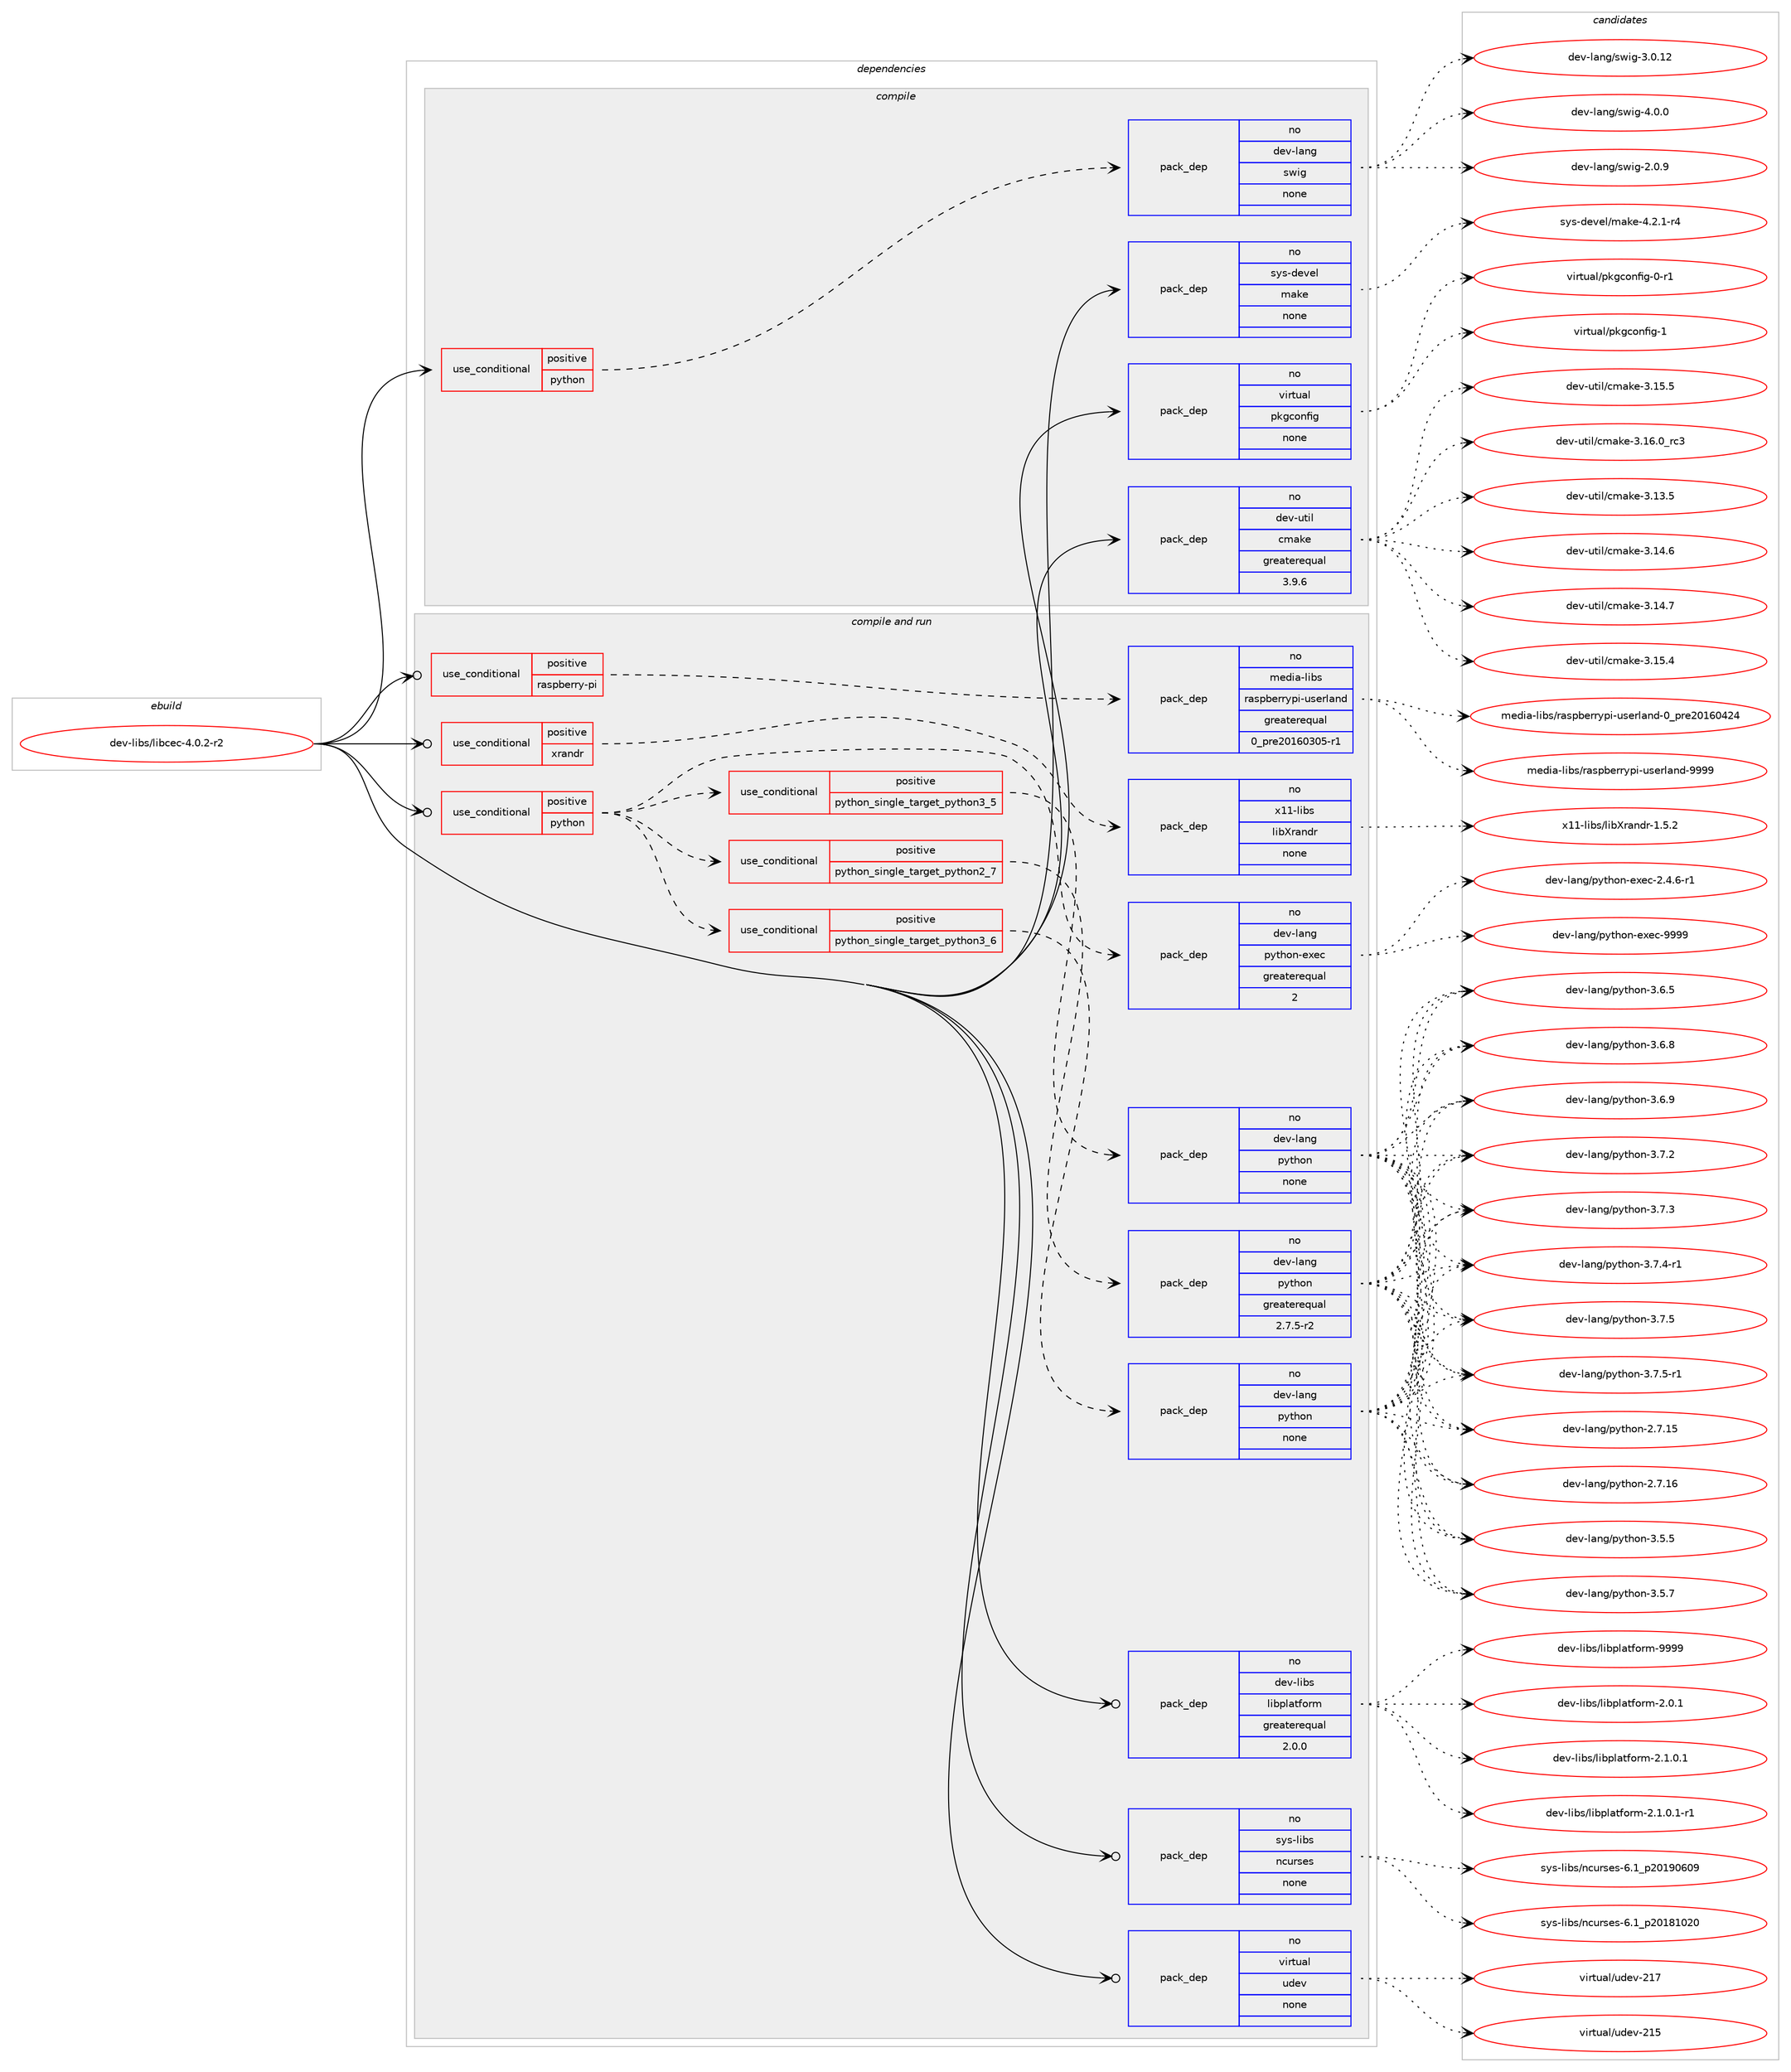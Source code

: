 digraph prolog {

# *************
# Graph options
# *************

newrank=true;
concentrate=true;
compound=true;
graph [rankdir=LR,fontname=Helvetica,fontsize=10,ranksep=1.5];#, ranksep=2.5, nodesep=0.2];
edge  [arrowhead=vee];
node  [fontname=Helvetica,fontsize=10];

# **********
# The ebuild
# **********

subgraph cluster_leftcol {
color=gray;
rank=same;
label=<<i>ebuild</i>>;
id [label="dev-libs/libcec-4.0.2-r2", color=red, width=4, href="../dev-libs/libcec-4.0.2-r2.svg"];
}

# ****************
# The dependencies
# ****************

subgraph cluster_midcol {
color=gray;
label=<<i>dependencies</i>>;
subgraph cluster_compile {
fillcolor="#eeeeee";
style=filled;
label=<<i>compile</i>>;
subgraph cond131596 {
dependency564949 [label=<<TABLE BORDER="0" CELLBORDER="1" CELLSPACING="0" CELLPADDING="4"><TR><TD ROWSPAN="3" CELLPADDING="10">use_conditional</TD></TR><TR><TD>positive</TD></TR><TR><TD>python</TD></TR></TABLE>>, shape=none, color=red];
subgraph pack421912 {
dependency564950 [label=<<TABLE BORDER="0" CELLBORDER="1" CELLSPACING="0" CELLPADDING="4" WIDTH="220"><TR><TD ROWSPAN="6" CELLPADDING="30">pack_dep</TD></TR><TR><TD WIDTH="110">no</TD></TR><TR><TD>dev-lang</TD></TR><TR><TD>swig</TD></TR><TR><TD>none</TD></TR><TR><TD></TD></TR></TABLE>>, shape=none, color=blue];
}
dependency564949:e -> dependency564950:w [weight=20,style="dashed",arrowhead="vee"];
}
id:e -> dependency564949:w [weight=20,style="solid",arrowhead="vee"];
subgraph pack421913 {
dependency564951 [label=<<TABLE BORDER="0" CELLBORDER="1" CELLSPACING="0" CELLPADDING="4" WIDTH="220"><TR><TD ROWSPAN="6" CELLPADDING="30">pack_dep</TD></TR><TR><TD WIDTH="110">no</TD></TR><TR><TD>dev-util</TD></TR><TR><TD>cmake</TD></TR><TR><TD>greaterequal</TD></TR><TR><TD>3.9.6</TD></TR></TABLE>>, shape=none, color=blue];
}
id:e -> dependency564951:w [weight=20,style="solid",arrowhead="vee"];
subgraph pack421914 {
dependency564952 [label=<<TABLE BORDER="0" CELLBORDER="1" CELLSPACING="0" CELLPADDING="4" WIDTH="220"><TR><TD ROWSPAN="6" CELLPADDING="30">pack_dep</TD></TR><TR><TD WIDTH="110">no</TD></TR><TR><TD>sys-devel</TD></TR><TR><TD>make</TD></TR><TR><TD>none</TD></TR><TR><TD></TD></TR></TABLE>>, shape=none, color=blue];
}
id:e -> dependency564952:w [weight=20,style="solid",arrowhead="vee"];
subgraph pack421915 {
dependency564953 [label=<<TABLE BORDER="0" CELLBORDER="1" CELLSPACING="0" CELLPADDING="4" WIDTH="220"><TR><TD ROWSPAN="6" CELLPADDING="30">pack_dep</TD></TR><TR><TD WIDTH="110">no</TD></TR><TR><TD>virtual</TD></TR><TR><TD>pkgconfig</TD></TR><TR><TD>none</TD></TR><TR><TD></TD></TR></TABLE>>, shape=none, color=blue];
}
id:e -> dependency564953:w [weight=20,style="solid",arrowhead="vee"];
}
subgraph cluster_compileandrun {
fillcolor="#eeeeee";
style=filled;
label=<<i>compile and run</i>>;
subgraph cond131597 {
dependency564954 [label=<<TABLE BORDER="0" CELLBORDER="1" CELLSPACING="0" CELLPADDING="4"><TR><TD ROWSPAN="3" CELLPADDING="10">use_conditional</TD></TR><TR><TD>positive</TD></TR><TR><TD>python</TD></TR></TABLE>>, shape=none, color=red];
subgraph cond131598 {
dependency564955 [label=<<TABLE BORDER="0" CELLBORDER="1" CELLSPACING="0" CELLPADDING="4"><TR><TD ROWSPAN="3" CELLPADDING="10">use_conditional</TD></TR><TR><TD>positive</TD></TR><TR><TD>python_single_target_python2_7</TD></TR></TABLE>>, shape=none, color=red];
subgraph pack421916 {
dependency564956 [label=<<TABLE BORDER="0" CELLBORDER="1" CELLSPACING="0" CELLPADDING="4" WIDTH="220"><TR><TD ROWSPAN="6" CELLPADDING="30">pack_dep</TD></TR><TR><TD WIDTH="110">no</TD></TR><TR><TD>dev-lang</TD></TR><TR><TD>python</TD></TR><TR><TD>greaterequal</TD></TR><TR><TD>2.7.5-r2</TD></TR></TABLE>>, shape=none, color=blue];
}
dependency564955:e -> dependency564956:w [weight=20,style="dashed",arrowhead="vee"];
}
dependency564954:e -> dependency564955:w [weight=20,style="dashed",arrowhead="vee"];
subgraph cond131599 {
dependency564957 [label=<<TABLE BORDER="0" CELLBORDER="1" CELLSPACING="0" CELLPADDING="4"><TR><TD ROWSPAN="3" CELLPADDING="10">use_conditional</TD></TR><TR><TD>positive</TD></TR><TR><TD>python_single_target_python3_5</TD></TR></TABLE>>, shape=none, color=red];
subgraph pack421917 {
dependency564958 [label=<<TABLE BORDER="0" CELLBORDER="1" CELLSPACING="0" CELLPADDING="4" WIDTH="220"><TR><TD ROWSPAN="6" CELLPADDING="30">pack_dep</TD></TR><TR><TD WIDTH="110">no</TD></TR><TR><TD>dev-lang</TD></TR><TR><TD>python</TD></TR><TR><TD>none</TD></TR><TR><TD></TD></TR></TABLE>>, shape=none, color=blue];
}
dependency564957:e -> dependency564958:w [weight=20,style="dashed",arrowhead="vee"];
}
dependency564954:e -> dependency564957:w [weight=20,style="dashed",arrowhead="vee"];
subgraph cond131600 {
dependency564959 [label=<<TABLE BORDER="0" CELLBORDER="1" CELLSPACING="0" CELLPADDING="4"><TR><TD ROWSPAN="3" CELLPADDING="10">use_conditional</TD></TR><TR><TD>positive</TD></TR><TR><TD>python_single_target_python3_6</TD></TR></TABLE>>, shape=none, color=red];
subgraph pack421918 {
dependency564960 [label=<<TABLE BORDER="0" CELLBORDER="1" CELLSPACING="0" CELLPADDING="4" WIDTH="220"><TR><TD ROWSPAN="6" CELLPADDING="30">pack_dep</TD></TR><TR><TD WIDTH="110">no</TD></TR><TR><TD>dev-lang</TD></TR><TR><TD>python</TD></TR><TR><TD>none</TD></TR><TR><TD></TD></TR></TABLE>>, shape=none, color=blue];
}
dependency564959:e -> dependency564960:w [weight=20,style="dashed",arrowhead="vee"];
}
dependency564954:e -> dependency564959:w [weight=20,style="dashed",arrowhead="vee"];
subgraph pack421919 {
dependency564961 [label=<<TABLE BORDER="0" CELLBORDER="1" CELLSPACING="0" CELLPADDING="4" WIDTH="220"><TR><TD ROWSPAN="6" CELLPADDING="30">pack_dep</TD></TR><TR><TD WIDTH="110">no</TD></TR><TR><TD>dev-lang</TD></TR><TR><TD>python-exec</TD></TR><TR><TD>greaterequal</TD></TR><TR><TD>2</TD></TR></TABLE>>, shape=none, color=blue];
}
dependency564954:e -> dependency564961:w [weight=20,style="dashed",arrowhead="vee"];
}
id:e -> dependency564954:w [weight=20,style="solid",arrowhead="odotvee"];
subgraph cond131601 {
dependency564962 [label=<<TABLE BORDER="0" CELLBORDER="1" CELLSPACING="0" CELLPADDING="4"><TR><TD ROWSPAN="3" CELLPADDING="10">use_conditional</TD></TR><TR><TD>positive</TD></TR><TR><TD>raspberry-pi</TD></TR></TABLE>>, shape=none, color=red];
subgraph pack421920 {
dependency564963 [label=<<TABLE BORDER="0" CELLBORDER="1" CELLSPACING="0" CELLPADDING="4" WIDTH="220"><TR><TD ROWSPAN="6" CELLPADDING="30">pack_dep</TD></TR><TR><TD WIDTH="110">no</TD></TR><TR><TD>media-libs</TD></TR><TR><TD>raspberrypi-userland</TD></TR><TR><TD>greaterequal</TD></TR><TR><TD>0_pre20160305-r1</TD></TR></TABLE>>, shape=none, color=blue];
}
dependency564962:e -> dependency564963:w [weight=20,style="dashed",arrowhead="vee"];
}
id:e -> dependency564962:w [weight=20,style="solid",arrowhead="odotvee"];
subgraph cond131602 {
dependency564964 [label=<<TABLE BORDER="0" CELLBORDER="1" CELLSPACING="0" CELLPADDING="4"><TR><TD ROWSPAN="3" CELLPADDING="10">use_conditional</TD></TR><TR><TD>positive</TD></TR><TR><TD>xrandr</TD></TR></TABLE>>, shape=none, color=red];
subgraph pack421921 {
dependency564965 [label=<<TABLE BORDER="0" CELLBORDER="1" CELLSPACING="0" CELLPADDING="4" WIDTH="220"><TR><TD ROWSPAN="6" CELLPADDING="30">pack_dep</TD></TR><TR><TD WIDTH="110">no</TD></TR><TR><TD>x11-libs</TD></TR><TR><TD>libXrandr</TD></TR><TR><TD>none</TD></TR><TR><TD></TD></TR></TABLE>>, shape=none, color=blue];
}
dependency564964:e -> dependency564965:w [weight=20,style="dashed",arrowhead="vee"];
}
id:e -> dependency564964:w [weight=20,style="solid",arrowhead="odotvee"];
subgraph pack421922 {
dependency564966 [label=<<TABLE BORDER="0" CELLBORDER="1" CELLSPACING="0" CELLPADDING="4" WIDTH="220"><TR><TD ROWSPAN="6" CELLPADDING="30">pack_dep</TD></TR><TR><TD WIDTH="110">no</TD></TR><TR><TD>dev-libs</TD></TR><TR><TD>libplatform</TD></TR><TR><TD>greaterequal</TD></TR><TR><TD>2.0.0</TD></TR></TABLE>>, shape=none, color=blue];
}
id:e -> dependency564966:w [weight=20,style="solid",arrowhead="odotvee"];
subgraph pack421923 {
dependency564967 [label=<<TABLE BORDER="0" CELLBORDER="1" CELLSPACING="0" CELLPADDING="4" WIDTH="220"><TR><TD ROWSPAN="6" CELLPADDING="30">pack_dep</TD></TR><TR><TD WIDTH="110">no</TD></TR><TR><TD>sys-libs</TD></TR><TR><TD>ncurses</TD></TR><TR><TD>none</TD></TR><TR><TD></TD></TR></TABLE>>, shape=none, color=blue];
}
id:e -> dependency564967:w [weight=20,style="solid",arrowhead="odotvee"];
subgraph pack421924 {
dependency564968 [label=<<TABLE BORDER="0" CELLBORDER="1" CELLSPACING="0" CELLPADDING="4" WIDTH="220"><TR><TD ROWSPAN="6" CELLPADDING="30">pack_dep</TD></TR><TR><TD WIDTH="110">no</TD></TR><TR><TD>virtual</TD></TR><TR><TD>udev</TD></TR><TR><TD>none</TD></TR><TR><TD></TD></TR></TABLE>>, shape=none, color=blue];
}
id:e -> dependency564968:w [weight=20,style="solid",arrowhead="odotvee"];
}
subgraph cluster_run {
fillcolor="#eeeeee";
style=filled;
label=<<i>run</i>>;
}
}

# **************
# The candidates
# **************

subgraph cluster_choices {
rank=same;
color=gray;
label=<<i>candidates</i>>;

subgraph choice421912 {
color=black;
nodesep=1;
choice100101118451089711010347115119105103455046484657 [label="dev-lang/swig-2.0.9", color=red, width=4,href="../dev-lang/swig-2.0.9.svg"];
choice10010111845108971101034711511910510345514648464950 [label="dev-lang/swig-3.0.12", color=red, width=4,href="../dev-lang/swig-3.0.12.svg"];
choice100101118451089711010347115119105103455246484648 [label="dev-lang/swig-4.0.0", color=red, width=4,href="../dev-lang/swig-4.0.0.svg"];
dependency564950:e -> choice100101118451089711010347115119105103455046484657:w [style=dotted,weight="100"];
dependency564950:e -> choice10010111845108971101034711511910510345514648464950:w [style=dotted,weight="100"];
dependency564950:e -> choice100101118451089711010347115119105103455246484648:w [style=dotted,weight="100"];
}
subgraph choice421913 {
color=black;
nodesep=1;
choice1001011184511711610510847991099710710145514649514653 [label="dev-util/cmake-3.13.5", color=red, width=4,href="../dev-util/cmake-3.13.5.svg"];
choice1001011184511711610510847991099710710145514649524654 [label="dev-util/cmake-3.14.6", color=red, width=4,href="../dev-util/cmake-3.14.6.svg"];
choice1001011184511711610510847991099710710145514649524655 [label="dev-util/cmake-3.14.7", color=red, width=4,href="../dev-util/cmake-3.14.7.svg"];
choice1001011184511711610510847991099710710145514649534652 [label="dev-util/cmake-3.15.4", color=red, width=4,href="../dev-util/cmake-3.15.4.svg"];
choice1001011184511711610510847991099710710145514649534653 [label="dev-util/cmake-3.15.5", color=red, width=4,href="../dev-util/cmake-3.15.5.svg"];
choice1001011184511711610510847991099710710145514649544648951149951 [label="dev-util/cmake-3.16.0_rc3", color=red, width=4,href="../dev-util/cmake-3.16.0_rc3.svg"];
dependency564951:e -> choice1001011184511711610510847991099710710145514649514653:w [style=dotted,weight="100"];
dependency564951:e -> choice1001011184511711610510847991099710710145514649524654:w [style=dotted,weight="100"];
dependency564951:e -> choice1001011184511711610510847991099710710145514649524655:w [style=dotted,weight="100"];
dependency564951:e -> choice1001011184511711610510847991099710710145514649534652:w [style=dotted,weight="100"];
dependency564951:e -> choice1001011184511711610510847991099710710145514649534653:w [style=dotted,weight="100"];
dependency564951:e -> choice1001011184511711610510847991099710710145514649544648951149951:w [style=dotted,weight="100"];
}
subgraph choice421914 {
color=black;
nodesep=1;
choice1151211154510010111810110847109971071014552465046494511452 [label="sys-devel/make-4.2.1-r4", color=red, width=4,href="../sys-devel/make-4.2.1-r4.svg"];
dependency564952:e -> choice1151211154510010111810110847109971071014552465046494511452:w [style=dotted,weight="100"];
}
subgraph choice421915 {
color=black;
nodesep=1;
choice11810511411611797108471121071039911111010210510345484511449 [label="virtual/pkgconfig-0-r1", color=red, width=4,href="../virtual/pkgconfig-0-r1.svg"];
choice1181051141161179710847112107103991111101021051034549 [label="virtual/pkgconfig-1", color=red, width=4,href="../virtual/pkgconfig-1.svg"];
dependency564953:e -> choice11810511411611797108471121071039911111010210510345484511449:w [style=dotted,weight="100"];
dependency564953:e -> choice1181051141161179710847112107103991111101021051034549:w [style=dotted,weight="100"];
}
subgraph choice421916 {
color=black;
nodesep=1;
choice10010111845108971101034711212111610411111045504655464953 [label="dev-lang/python-2.7.15", color=red, width=4,href="../dev-lang/python-2.7.15.svg"];
choice10010111845108971101034711212111610411111045504655464954 [label="dev-lang/python-2.7.16", color=red, width=4,href="../dev-lang/python-2.7.16.svg"];
choice100101118451089711010347112121116104111110455146534653 [label="dev-lang/python-3.5.5", color=red, width=4,href="../dev-lang/python-3.5.5.svg"];
choice100101118451089711010347112121116104111110455146534655 [label="dev-lang/python-3.5.7", color=red, width=4,href="../dev-lang/python-3.5.7.svg"];
choice100101118451089711010347112121116104111110455146544653 [label="dev-lang/python-3.6.5", color=red, width=4,href="../dev-lang/python-3.6.5.svg"];
choice100101118451089711010347112121116104111110455146544656 [label="dev-lang/python-3.6.8", color=red, width=4,href="../dev-lang/python-3.6.8.svg"];
choice100101118451089711010347112121116104111110455146544657 [label="dev-lang/python-3.6.9", color=red, width=4,href="../dev-lang/python-3.6.9.svg"];
choice100101118451089711010347112121116104111110455146554650 [label="dev-lang/python-3.7.2", color=red, width=4,href="../dev-lang/python-3.7.2.svg"];
choice100101118451089711010347112121116104111110455146554651 [label="dev-lang/python-3.7.3", color=red, width=4,href="../dev-lang/python-3.7.3.svg"];
choice1001011184510897110103471121211161041111104551465546524511449 [label="dev-lang/python-3.7.4-r1", color=red, width=4,href="../dev-lang/python-3.7.4-r1.svg"];
choice100101118451089711010347112121116104111110455146554653 [label="dev-lang/python-3.7.5", color=red, width=4,href="../dev-lang/python-3.7.5.svg"];
choice1001011184510897110103471121211161041111104551465546534511449 [label="dev-lang/python-3.7.5-r1", color=red, width=4,href="../dev-lang/python-3.7.5-r1.svg"];
dependency564956:e -> choice10010111845108971101034711212111610411111045504655464953:w [style=dotted,weight="100"];
dependency564956:e -> choice10010111845108971101034711212111610411111045504655464954:w [style=dotted,weight="100"];
dependency564956:e -> choice100101118451089711010347112121116104111110455146534653:w [style=dotted,weight="100"];
dependency564956:e -> choice100101118451089711010347112121116104111110455146534655:w [style=dotted,weight="100"];
dependency564956:e -> choice100101118451089711010347112121116104111110455146544653:w [style=dotted,weight="100"];
dependency564956:e -> choice100101118451089711010347112121116104111110455146544656:w [style=dotted,weight="100"];
dependency564956:e -> choice100101118451089711010347112121116104111110455146544657:w [style=dotted,weight="100"];
dependency564956:e -> choice100101118451089711010347112121116104111110455146554650:w [style=dotted,weight="100"];
dependency564956:e -> choice100101118451089711010347112121116104111110455146554651:w [style=dotted,weight="100"];
dependency564956:e -> choice1001011184510897110103471121211161041111104551465546524511449:w [style=dotted,weight="100"];
dependency564956:e -> choice100101118451089711010347112121116104111110455146554653:w [style=dotted,weight="100"];
dependency564956:e -> choice1001011184510897110103471121211161041111104551465546534511449:w [style=dotted,weight="100"];
}
subgraph choice421917 {
color=black;
nodesep=1;
choice10010111845108971101034711212111610411111045504655464953 [label="dev-lang/python-2.7.15", color=red, width=4,href="../dev-lang/python-2.7.15.svg"];
choice10010111845108971101034711212111610411111045504655464954 [label="dev-lang/python-2.7.16", color=red, width=4,href="../dev-lang/python-2.7.16.svg"];
choice100101118451089711010347112121116104111110455146534653 [label="dev-lang/python-3.5.5", color=red, width=4,href="../dev-lang/python-3.5.5.svg"];
choice100101118451089711010347112121116104111110455146534655 [label="dev-lang/python-3.5.7", color=red, width=4,href="../dev-lang/python-3.5.7.svg"];
choice100101118451089711010347112121116104111110455146544653 [label="dev-lang/python-3.6.5", color=red, width=4,href="../dev-lang/python-3.6.5.svg"];
choice100101118451089711010347112121116104111110455146544656 [label="dev-lang/python-3.6.8", color=red, width=4,href="../dev-lang/python-3.6.8.svg"];
choice100101118451089711010347112121116104111110455146544657 [label="dev-lang/python-3.6.9", color=red, width=4,href="../dev-lang/python-3.6.9.svg"];
choice100101118451089711010347112121116104111110455146554650 [label="dev-lang/python-3.7.2", color=red, width=4,href="../dev-lang/python-3.7.2.svg"];
choice100101118451089711010347112121116104111110455146554651 [label="dev-lang/python-3.7.3", color=red, width=4,href="../dev-lang/python-3.7.3.svg"];
choice1001011184510897110103471121211161041111104551465546524511449 [label="dev-lang/python-3.7.4-r1", color=red, width=4,href="../dev-lang/python-3.7.4-r1.svg"];
choice100101118451089711010347112121116104111110455146554653 [label="dev-lang/python-3.7.5", color=red, width=4,href="../dev-lang/python-3.7.5.svg"];
choice1001011184510897110103471121211161041111104551465546534511449 [label="dev-lang/python-3.7.5-r1", color=red, width=4,href="../dev-lang/python-3.7.5-r1.svg"];
dependency564958:e -> choice10010111845108971101034711212111610411111045504655464953:w [style=dotted,weight="100"];
dependency564958:e -> choice10010111845108971101034711212111610411111045504655464954:w [style=dotted,weight="100"];
dependency564958:e -> choice100101118451089711010347112121116104111110455146534653:w [style=dotted,weight="100"];
dependency564958:e -> choice100101118451089711010347112121116104111110455146534655:w [style=dotted,weight="100"];
dependency564958:e -> choice100101118451089711010347112121116104111110455146544653:w [style=dotted,weight="100"];
dependency564958:e -> choice100101118451089711010347112121116104111110455146544656:w [style=dotted,weight="100"];
dependency564958:e -> choice100101118451089711010347112121116104111110455146544657:w [style=dotted,weight="100"];
dependency564958:e -> choice100101118451089711010347112121116104111110455146554650:w [style=dotted,weight="100"];
dependency564958:e -> choice100101118451089711010347112121116104111110455146554651:w [style=dotted,weight="100"];
dependency564958:e -> choice1001011184510897110103471121211161041111104551465546524511449:w [style=dotted,weight="100"];
dependency564958:e -> choice100101118451089711010347112121116104111110455146554653:w [style=dotted,weight="100"];
dependency564958:e -> choice1001011184510897110103471121211161041111104551465546534511449:w [style=dotted,weight="100"];
}
subgraph choice421918 {
color=black;
nodesep=1;
choice10010111845108971101034711212111610411111045504655464953 [label="dev-lang/python-2.7.15", color=red, width=4,href="../dev-lang/python-2.7.15.svg"];
choice10010111845108971101034711212111610411111045504655464954 [label="dev-lang/python-2.7.16", color=red, width=4,href="../dev-lang/python-2.7.16.svg"];
choice100101118451089711010347112121116104111110455146534653 [label="dev-lang/python-3.5.5", color=red, width=4,href="../dev-lang/python-3.5.5.svg"];
choice100101118451089711010347112121116104111110455146534655 [label="dev-lang/python-3.5.7", color=red, width=4,href="../dev-lang/python-3.5.7.svg"];
choice100101118451089711010347112121116104111110455146544653 [label="dev-lang/python-3.6.5", color=red, width=4,href="../dev-lang/python-3.6.5.svg"];
choice100101118451089711010347112121116104111110455146544656 [label="dev-lang/python-3.6.8", color=red, width=4,href="../dev-lang/python-3.6.8.svg"];
choice100101118451089711010347112121116104111110455146544657 [label="dev-lang/python-3.6.9", color=red, width=4,href="../dev-lang/python-3.6.9.svg"];
choice100101118451089711010347112121116104111110455146554650 [label="dev-lang/python-3.7.2", color=red, width=4,href="../dev-lang/python-3.7.2.svg"];
choice100101118451089711010347112121116104111110455146554651 [label="dev-lang/python-3.7.3", color=red, width=4,href="../dev-lang/python-3.7.3.svg"];
choice1001011184510897110103471121211161041111104551465546524511449 [label="dev-lang/python-3.7.4-r1", color=red, width=4,href="../dev-lang/python-3.7.4-r1.svg"];
choice100101118451089711010347112121116104111110455146554653 [label="dev-lang/python-3.7.5", color=red, width=4,href="../dev-lang/python-3.7.5.svg"];
choice1001011184510897110103471121211161041111104551465546534511449 [label="dev-lang/python-3.7.5-r1", color=red, width=4,href="../dev-lang/python-3.7.5-r1.svg"];
dependency564960:e -> choice10010111845108971101034711212111610411111045504655464953:w [style=dotted,weight="100"];
dependency564960:e -> choice10010111845108971101034711212111610411111045504655464954:w [style=dotted,weight="100"];
dependency564960:e -> choice100101118451089711010347112121116104111110455146534653:w [style=dotted,weight="100"];
dependency564960:e -> choice100101118451089711010347112121116104111110455146534655:w [style=dotted,weight="100"];
dependency564960:e -> choice100101118451089711010347112121116104111110455146544653:w [style=dotted,weight="100"];
dependency564960:e -> choice100101118451089711010347112121116104111110455146544656:w [style=dotted,weight="100"];
dependency564960:e -> choice100101118451089711010347112121116104111110455146544657:w [style=dotted,weight="100"];
dependency564960:e -> choice100101118451089711010347112121116104111110455146554650:w [style=dotted,weight="100"];
dependency564960:e -> choice100101118451089711010347112121116104111110455146554651:w [style=dotted,weight="100"];
dependency564960:e -> choice1001011184510897110103471121211161041111104551465546524511449:w [style=dotted,weight="100"];
dependency564960:e -> choice100101118451089711010347112121116104111110455146554653:w [style=dotted,weight="100"];
dependency564960:e -> choice1001011184510897110103471121211161041111104551465546534511449:w [style=dotted,weight="100"];
}
subgraph choice421919 {
color=black;
nodesep=1;
choice10010111845108971101034711212111610411111045101120101994550465246544511449 [label="dev-lang/python-exec-2.4.6-r1", color=red, width=4,href="../dev-lang/python-exec-2.4.6-r1.svg"];
choice10010111845108971101034711212111610411111045101120101994557575757 [label="dev-lang/python-exec-9999", color=red, width=4,href="../dev-lang/python-exec-9999.svg"];
dependency564961:e -> choice10010111845108971101034711212111610411111045101120101994550465246544511449:w [style=dotted,weight="100"];
dependency564961:e -> choice10010111845108971101034711212111610411111045101120101994557575757:w [style=dotted,weight="100"];
}
subgraph choice421920 {
color=black;
nodesep=1;
choice10910110010597451081059811547114971151129810111411412111210545117115101114108971101004548951121141015048495448525052 [label="media-libs/raspberrypi-userland-0_pre20160424", color=red, width=4,href="../media-libs/raspberrypi-userland-0_pre20160424.svg"];
choice10910110010597451081059811547114971151129810111411412111210545117115101114108971101004557575757 [label="media-libs/raspberrypi-userland-9999", color=red, width=4,href="../media-libs/raspberrypi-userland-9999.svg"];
dependency564963:e -> choice10910110010597451081059811547114971151129810111411412111210545117115101114108971101004548951121141015048495448525052:w [style=dotted,weight="100"];
dependency564963:e -> choice10910110010597451081059811547114971151129810111411412111210545117115101114108971101004557575757:w [style=dotted,weight="100"];
}
subgraph choice421921 {
color=black;
nodesep=1;
choice1204949451081059811547108105988811497110100114454946534650 [label="x11-libs/libXrandr-1.5.2", color=red, width=4,href="../x11-libs/libXrandr-1.5.2.svg"];
dependency564965:e -> choice1204949451081059811547108105988811497110100114454946534650:w [style=dotted,weight="100"];
}
subgraph choice421922 {
color=black;
nodesep=1;
choice1001011184510810598115471081059811210897116102111114109455046484649 [label="dev-libs/libplatform-2.0.1", color=red, width=4,href="../dev-libs/libplatform-2.0.1.svg"];
choice10010111845108105981154710810598112108971161021111141094550464946484649 [label="dev-libs/libplatform-2.1.0.1", color=red, width=4,href="../dev-libs/libplatform-2.1.0.1.svg"];
choice100101118451081059811547108105981121089711610211111410945504649464846494511449 [label="dev-libs/libplatform-2.1.0.1-r1", color=red, width=4,href="../dev-libs/libplatform-2.1.0.1-r1.svg"];
choice10010111845108105981154710810598112108971161021111141094557575757 [label="dev-libs/libplatform-9999", color=red, width=4,href="../dev-libs/libplatform-9999.svg"];
dependency564966:e -> choice1001011184510810598115471081059811210897116102111114109455046484649:w [style=dotted,weight="100"];
dependency564966:e -> choice10010111845108105981154710810598112108971161021111141094550464946484649:w [style=dotted,weight="100"];
dependency564966:e -> choice100101118451081059811547108105981121089711610211111410945504649464846494511449:w [style=dotted,weight="100"];
dependency564966:e -> choice10010111845108105981154710810598112108971161021111141094557575757:w [style=dotted,weight="100"];
}
subgraph choice421923 {
color=black;
nodesep=1;
choice1151211154510810598115471109911711411510111545544649951125048495649485048 [label="sys-libs/ncurses-6.1_p20181020", color=red, width=4,href="../sys-libs/ncurses-6.1_p20181020.svg"];
choice1151211154510810598115471109911711411510111545544649951125048495748544857 [label="sys-libs/ncurses-6.1_p20190609", color=red, width=4,href="../sys-libs/ncurses-6.1_p20190609.svg"];
dependency564967:e -> choice1151211154510810598115471109911711411510111545544649951125048495649485048:w [style=dotted,weight="100"];
dependency564967:e -> choice1151211154510810598115471109911711411510111545544649951125048495748544857:w [style=dotted,weight="100"];
}
subgraph choice421924 {
color=black;
nodesep=1;
choice118105114116117971084711710010111845504953 [label="virtual/udev-215", color=red, width=4,href="../virtual/udev-215.svg"];
choice118105114116117971084711710010111845504955 [label="virtual/udev-217", color=red, width=4,href="../virtual/udev-217.svg"];
dependency564968:e -> choice118105114116117971084711710010111845504953:w [style=dotted,weight="100"];
dependency564968:e -> choice118105114116117971084711710010111845504955:w [style=dotted,weight="100"];
}
}

}
